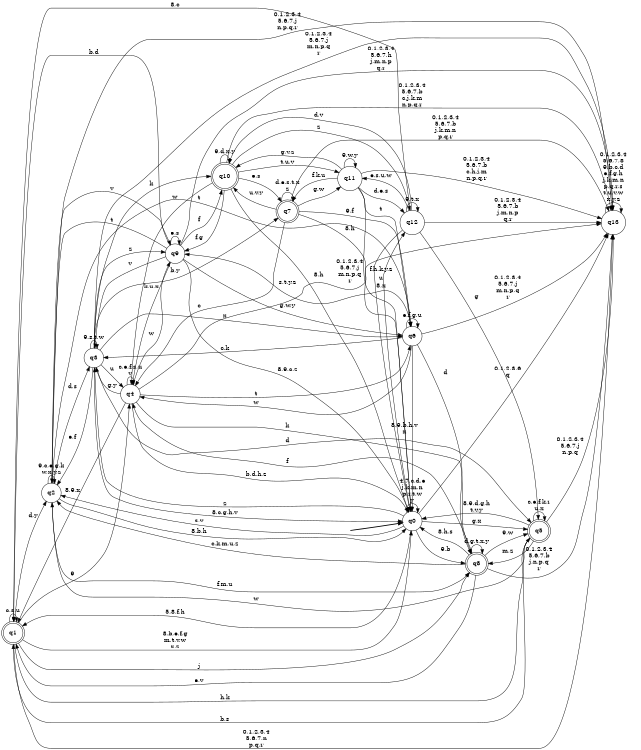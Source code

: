 digraph BlueStar {
__start0 [style = invis, shape = none, label = "", width = 0, height = 0];

rankdir=LR;
size="8,5";

s0 [style="filled", color="black", fillcolor="white" shape="circle", label="q0"];
s1 [style="rounded,filled", color="black", fillcolor="white" shape="doublecircle", label="q1"];
s2 [style="filled", color="black", fillcolor="white" shape="circle", label="q2"];
s3 [style="filled", color="black", fillcolor="white" shape="circle", label="q3"];
s4 [style="filled", color="black", fillcolor="white" shape="circle", label="q4"];
s5 [style="rounded,filled", color="black", fillcolor="white" shape="doublecircle", label="q5"];
s6 [style="filled", color="black", fillcolor="white" shape="circle", label="q6"];
s7 [style="rounded,filled", color="black", fillcolor="white" shape="doublecircle", label="q7"];
s8 [style="rounded,filled", color="black", fillcolor="white" shape="doublecircle", label="q8"];
s9 [style="filled", color="black", fillcolor="white" shape="circle", label="q9"];
s10 [style="rounded,filled", color="black", fillcolor="white" shape="doublecircle", label="q10"];
s11 [style="filled", color="black", fillcolor="white" shape="circle", label="q11"];
s12 [style="filled", color="black", fillcolor="white" shape="circle", label="q12"];
s13 [style="filled", color="black", fillcolor="white" shape="circle", label="q13"];
subgraph cluster_main { 
	graph [pad=".75", ranksep="0.15", nodesep="0.15"];
	 style=invis; 
	__start0 -> s0 [penwidth=2];
}
s0 -> s0 [label="4,7,c,d,e\nj,k,m,n\np,r,t,w\ny"];
s0 -> s1 [label="5,8,f,h"];
s0 -> s2 [label="s,v"];
s0 -> s3 [label="z"];
s0 -> s5 [label="g,x"];
s0 -> s8 [label="9,b"];
s0 -> s12 [label="u"];
s0 -> s13 [label="0,1,2,3,6\nq"];
s1 -> s0 [label="8,b,e,f,g\nm,t,v,w\nx,z"];
s1 -> s1 [label="c,s,u"];
s1 -> s2 [label="d,y"];
s1 -> s4 [label="9"];
s1 -> s5 [label="h,k"];
s1 -> s8 [label="j"];
s1 -> s13 [label="0,1,2,3,4\n5,6,7,n\np,q,r"];
s2 -> s0 [label="8,b,h"];
s2 -> s2 [label="9,c,e,g,k\nw,x,y,z"];
s2 -> s3 [label="d,s"];
s2 -> s6 [label="t"];
s2 -> s8 [label="f,m,u"];
s2 -> s9 [label="v"];
s2 -> s13 [label="0,1,2,3,4\n5,6,7,j\nn,p,q,r"];
s3 -> s0 [label="8,c,g,h,v"];
s3 -> s2 [label="e,f"];
s3 -> s3 [label="9,s,t,w"];
s3 -> s4 [label="u"];
s3 -> s5 [label="d"];
s3 -> s6 [label="x"];
s3 -> s7 [label="b,y"];
s3 -> s9 [label="z"];
s3 -> s10 [label="k"];
s3 -> s13 [label="0,1,2,3,4\n5,6,7,j\nm,n,p,q\nr"];
s4 -> s0 [label="b,d,h,z"];
s4 -> s1 [label="8,9,x"];
s4 -> s3 [label="g,y"];
s4 -> s4 [label="c,e,f,s,u\nv"];
s4 -> s6 [label="t"];
s4 -> s8 [label="k"];
s4 -> s9 [label="w"];
s4 -> s13 [label="0,1,2,3,4\n5,6,7,j\nm,n,p,q\nr"];
s5 -> s0 [label="8,9,d,g,h\nt,v,y"];
s5 -> s1 [label="b,s"];
s5 -> s2 [label="w"];
s5 -> s5 [label="c,e,f,k,r\nu,x"];
s5 -> s8 [label="m,z"];
s5 -> s13 [label="0,1,2,3,4\n5,6,7,j\nn,p,q"];
s6 -> s0 [label="8,9,b,h,v\nx"];
s6 -> s3 [label="c,k"];
s6 -> s4 [label="w"];
s6 -> s6 [label="e,f,g,u"];
s6 -> s8 [label="d"];
s6 -> s9 [label="s,t,y,z"];
s6 -> s13 [label="0,1,2,3,4\n5,6,7,j\nm,n,p,q\nr"];
s7 -> s0 [label="8,h"];
s7 -> s4 [label="c"];
s7 -> s6 [label="9,f"];
s7 -> s7 [label="d,e,s,t,x\nz"];
s7 -> s10 [label="u,v,y"];
s7 -> s11 [label="g,w"];
s7 -> s13 [label="0,1,2,3,4\n5,6,7,b\nj,k,m,n\np,q,r"];
s8 -> s0 [label="8,h,s"];
s8 -> s1 [label="e,v"];
s8 -> s2 [label="c,k,m,u,z"];
s8 -> s4 [label="f"];
s8 -> s5 [label="9,w"];
s8 -> s8 [label="d,g,t,x,y"];
s8 -> s13 [label="0,1,2,3,4\n5,6,7,b\nj,n,p,q\nr"];
s9 -> s0 [label="8,9,c,z"];
s9 -> s1 [label="b,d"];
s9 -> s2 [label="t"];
s9 -> s3 [label="v"];
s9 -> s4 [label="k,u,x"];
s9 -> s6 [label="g,w,y"];
s9 -> s9 [label="e,s"];
s9 -> s10 [label="f"];
s9 -> s13 [label="0,1,2,3,4\n5,6,7,h\nj,m,n,p\nq,r"];
s10 -> s0 [label="8,h"];
s10 -> s4 [label="w"];
s10 -> s7 [label="e,s"];
s10 -> s9 [label="f,g"];
s10 -> s10 [label="9,d,x,y"];
s10 -> s11 [label="t,u,v"];
s10 -> s12 [label="z"];
s10 -> s13 [label="0,1,2,3,4\n5,6,7,b\nc,j,k,m\nn,p,q,r"];
s11 -> s0 [label="8,x"];
s11 -> s6 [label="t"];
s11 -> s7 [label="f,k,u"];
s11 -> s10 [label="g,v,z"];
s11 -> s11 [label="9,w,y"];
s11 -> s12 [label="d,e,s"];
s11 -> s13 [label="0,1,2,3,4\n5,6,7,b\nc,h,j,m\nn,p,q,r"];
s12 -> s0 [label="f,h,k,y,z"];
s12 -> s1 [label="8,c"];
s12 -> s5 [label="g"];
s12 -> s10 [label="d,v"];
s12 -> s11 [label="e,s,u,w"];
s12 -> s12 [label="9,t,x"];
s12 -> s13 [label="0,1,2,3,4\n5,6,7,b\nj,m,n,p\nq,r"];
s13 -> s13 [label="0,1,2,3,4\n5,6,7,8\n9,b,c,d\ne,f,g,h\nj,k,m,n\np,q,r,s\nt,u,v,w\nx,y,z"];

}